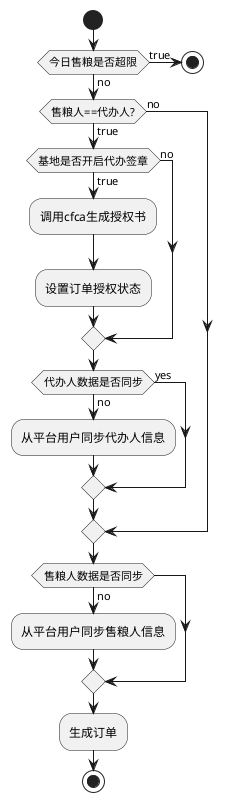 @startuml
'https://plantuml.com/activity-diagram-beta

start
if(今日售粮是否超限) then (true)
    stop;
else (no)
    if(售粮人==代办人?) then (true)
        if(基地是否开启代办签章) then (true)
            :调用cfca生成授权书;
            :设置订单授权状态;
        else (no)
        endif;
        if(代办人数据是否同步) then (no)
            :从平台用户同步代办人信息;
        else (yes)
        endif;
    else (no)
    endif
    if(售粮人数据是否同步) then (no)
        :从平台用户同步售粮人信息;
    endif
    :生成订单;
stop

@enduml
